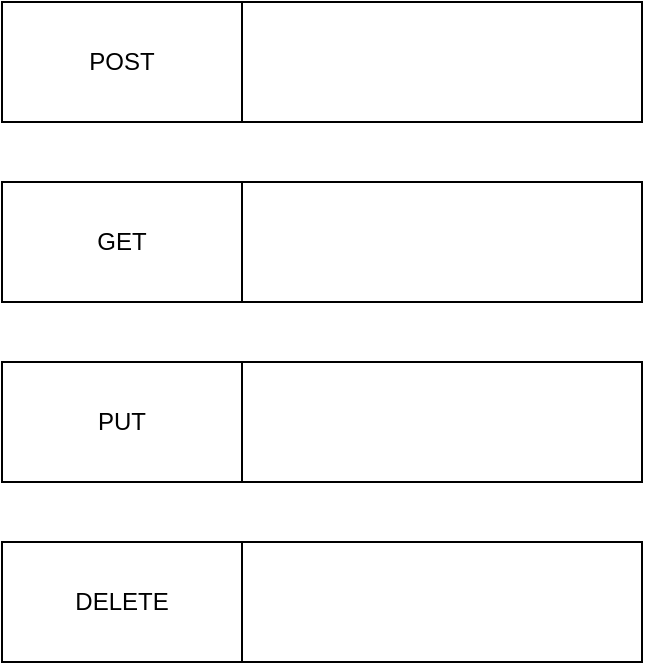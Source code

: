 <mxfile version="26.2.10">
  <diagram name="Seite-1" id="jW_Ev9PfmGsdIHceFEIm">
    <mxGraphModel dx="1418" dy="755" grid="1" gridSize="10" guides="1" tooltips="1" connect="1" arrows="1" fold="1" page="1" pageScale="1" pageWidth="827" pageHeight="1169" math="0" shadow="0">
      <root>
        <mxCell id="0" />
        <mxCell id="1" parent="0" />
        <mxCell id="Fc6nXALGjgbMEP9GJVV0-1" value="" style="rounded=0;whiteSpace=wrap;html=1;" vertex="1" parent="1">
          <mxGeometry x="260" y="280" width="320" height="60" as="geometry" />
        </mxCell>
        <mxCell id="Fc6nXALGjgbMEP9GJVV0-2" value="POST" style="rounded=0;whiteSpace=wrap;html=1;" vertex="1" parent="1">
          <mxGeometry x="260" y="280" width="120" height="60" as="geometry" />
        </mxCell>
        <mxCell id="Fc6nXALGjgbMEP9GJVV0-3" value="" style="rounded=0;whiteSpace=wrap;html=1;" vertex="1" parent="1">
          <mxGeometry x="260" y="370" width="320" height="60" as="geometry" />
        </mxCell>
        <mxCell id="Fc6nXALGjgbMEP9GJVV0-4" value="GET" style="rounded=0;whiteSpace=wrap;html=1;" vertex="1" parent="1">
          <mxGeometry x="260" y="370" width="120" height="60" as="geometry" />
        </mxCell>
        <mxCell id="Fc6nXALGjgbMEP9GJVV0-5" value="" style="rounded=0;whiteSpace=wrap;html=1;" vertex="1" parent="1">
          <mxGeometry x="260" y="460" width="320" height="60" as="geometry" />
        </mxCell>
        <mxCell id="Fc6nXALGjgbMEP9GJVV0-6" value="PUT" style="rounded=0;whiteSpace=wrap;html=1;" vertex="1" parent="1">
          <mxGeometry x="260" y="460" width="120" height="60" as="geometry" />
        </mxCell>
        <mxCell id="Fc6nXALGjgbMEP9GJVV0-7" value="" style="rounded=0;whiteSpace=wrap;html=1;" vertex="1" parent="1">
          <mxGeometry x="260" y="550" width="320" height="60" as="geometry" />
        </mxCell>
        <mxCell id="Fc6nXALGjgbMEP9GJVV0-8" value="DELETE" style="rounded=0;whiteSpace=wrap;html=1;" vertex="1" parent="1">
          <mxGeometry x="260" y="550" width="120" height="60" as="geometry" />
        </mxCell>
      </root>
    </mxGraphModel>
  </diagram>
</mxfile>
